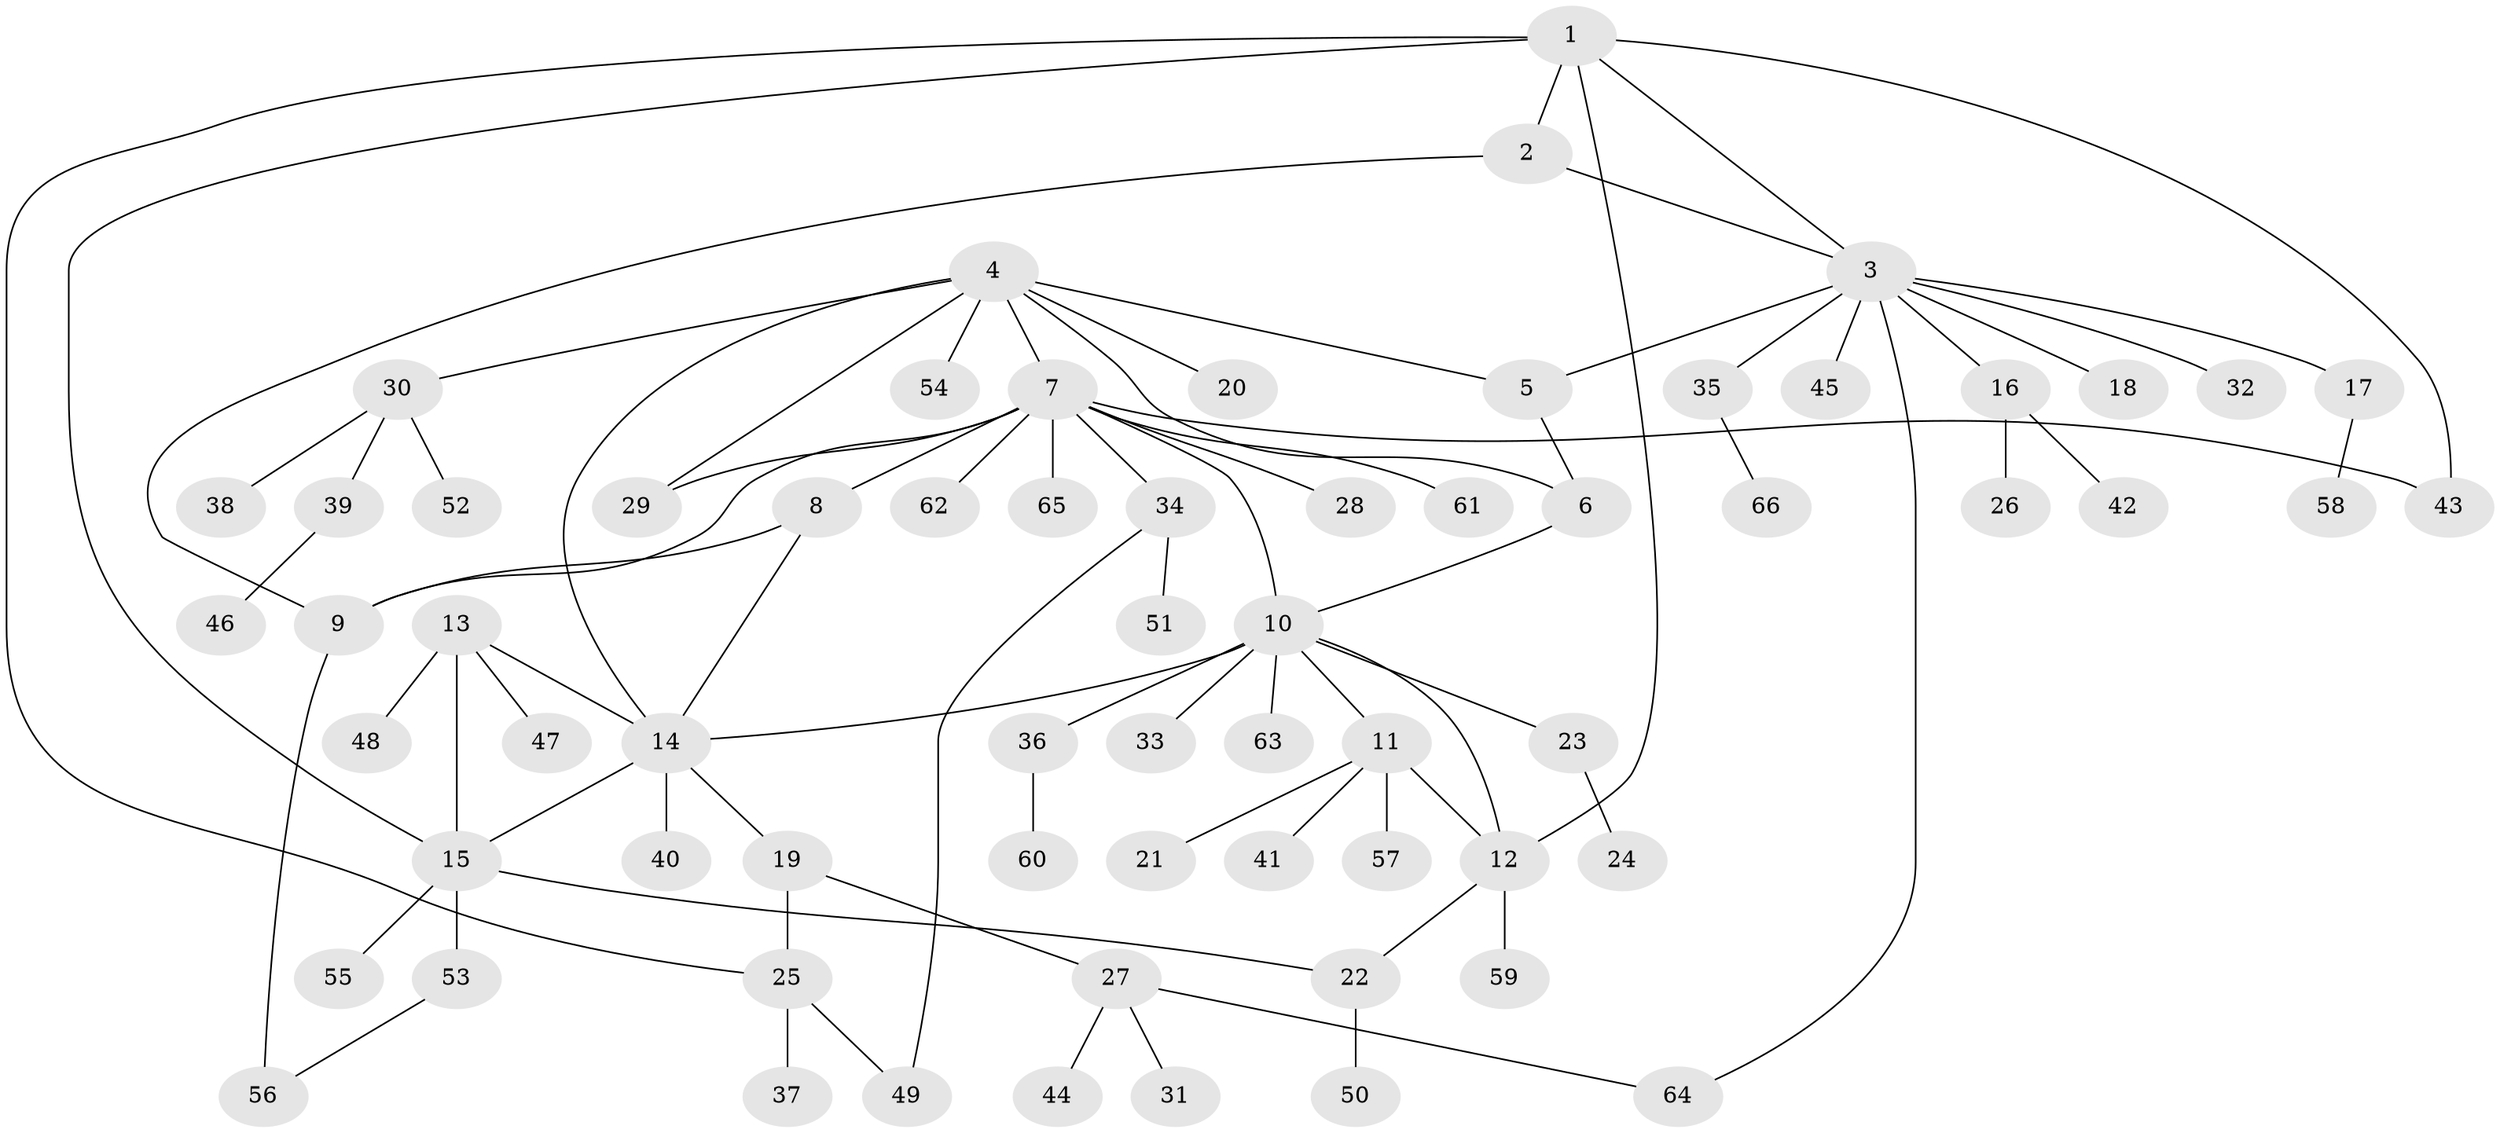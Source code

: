 // coarse degree distribution, {6: 0.05, 5: 0.05, 9: 0.05, 3: 0.15, 7: 0.025, 8: 0.025, 4: 0.075, 2: 0.1, 1: 0.475}
// Generated by graph-tools (version 1.1) at 2025/52/03/04/25 22:52:18]
// undirected, 66 vertices, 83 edges
graph export_dot {
  node [color=gray90,style=filled];
  1;
  2;
  3;
  4;
  5;
  6;
  7;
  8;
  9;
  10;
  11;
  12;
  13;
  14;
  15;
  16;
  17;
  18;
  19;
  20;
  21;
  22;
  23;
  24;
  25;
  26;
  27;
  28;
  29;
  30;
  31;
  32;
  33;
  34;
  35;
  36;
  37;
  38;
  39;
  40;
  41;
  42;
  43;
  44;
  45;
  46;
  47;
  48;
  49;
  50;
  51;
  52;
  53;
  54;
  55;
  56;
  57;
  58;
  59;
  60;
  61;
  62;
  63;
  64;
  65;
  66;
  1 -- 2;
  1 -- 3;
  1 -- 12;
  1 -- 15;
  1 -- 25;
  1 -- 43;
  2 -- 3;
  2 -- 9;
  3 -- 5;
  3 -- 16;
  3 -- 17;
  3 -- 18;
  3 -- 32;
  3 -- 35;
  3 -- 45;
  3 -- 64;
  4 -- 5;
  4 -- 6;
  4 -- 7;
  4 -- 14;
  4 -- 20;
  4 -- 29;
  4 -- 30;
  4 -- 54;
  5 -- 6;
  6 -- 10;
  7 -- 8;
  7 -- 9;
  7 -- 10;
  7 -- 28;
  7 -- 29;
  7 -- 34;
  7 -- 43;
  7 -- 61;
  7 -- 62;
  7 -- 65;
  8 -- 9;
  8 -- 14;
  9 -- 56;
  10 -- 11;
  10 -- 12;
  10 -- 14;
  10 -- 23;
  10 -- 33;
  10 -- 36;
  10 -- 63;
  11 -- 12;
  11 -- 21;
  11 -- 41;
  11 -- 57;
  12 -- 22;
  12 -- 59;
  13 -- 14;
  13 -- 15;
  13 -- 47;
  13 -- 48;
  14 -- 15;
  14 -- 19;
  14 -- 40;
  15 -- 22;
  15 -- 53;
  15 -- 55;
  16 -- 26;
  16 -- 42;
  17 -- 58;
  19 -- 25;
  19 -- 27;
  22 -- 50;
  23 -- 24;
  25 -- 37;
  25 -- 49;
  27 -- 31;
  27 -- 44;
  27 -- 64;
  30 -- 38;
  30 -- 39;
  30 -- 52;
  34 -- 49;
  34 -- 51;
  35 -- 66;
  36 -- 60;
  39 -- 46;
  53 -- 56;
}
